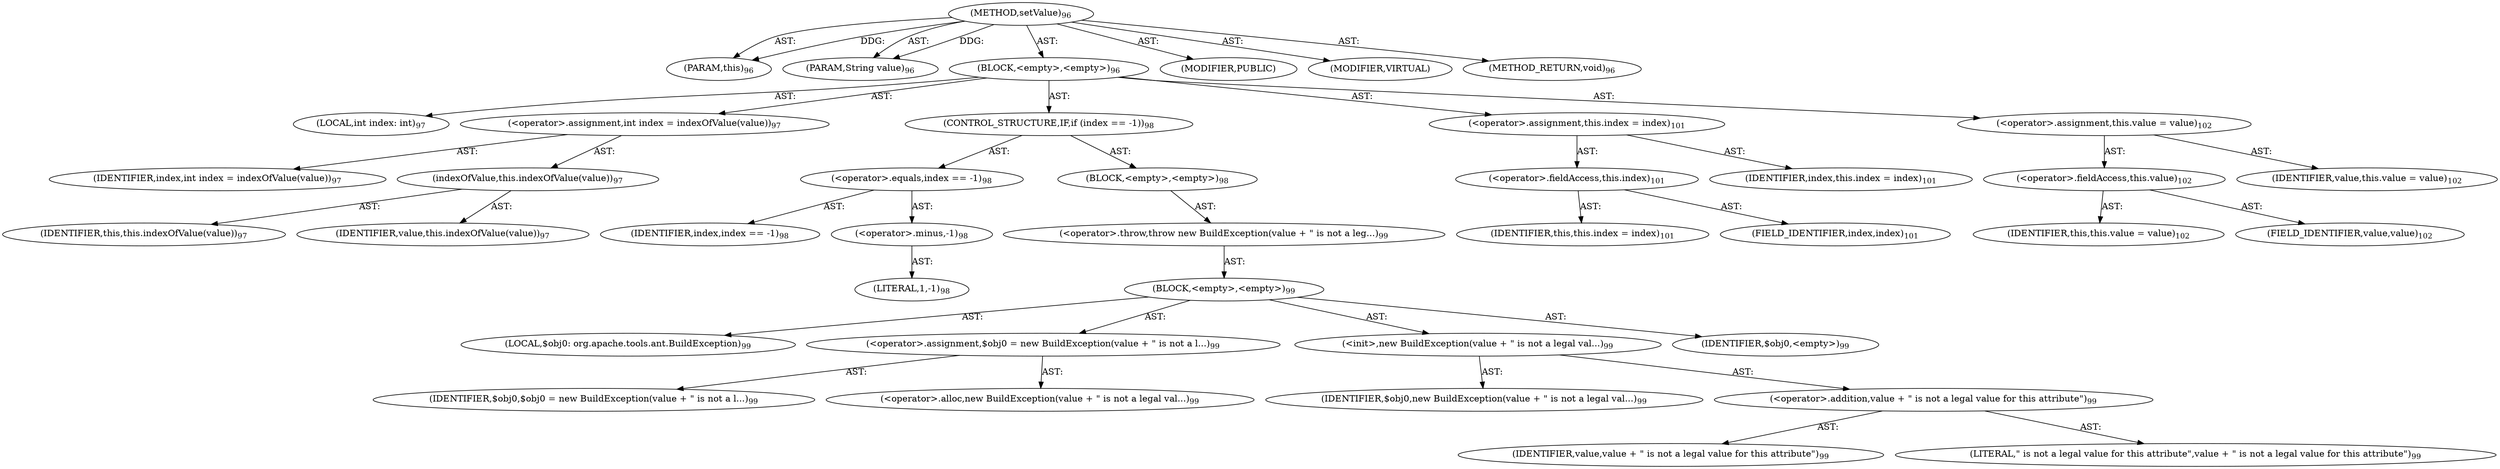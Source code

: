 digraph "setValue" {  
"111669149698" [label = <(METHOD,setValue)<SUB>96</SUB>> ]
"115964116992" [label = <(PARAM,this)<SUB>96</SUB>> ]
"115964116998" [label = <(PARAM,String value)<SUB>96</SUB>> ]
"25769803778" [label = <(BLOCK,&lt;empty&gt;,&lt;empty&gt;)<SUB>96</SUB>> ]
"94489280512" [label = <(LOCAL,int index: int)<SUB>97</SUB>> ]
"30064771075" [label = <(&lt;operator&gt;.assignment,int index = indexOfValue(value))<SUB>97</SUB>> ]
"68719476743" [label = <(IDENTIFIER,index,int index = indexOfValue(value))<SUB>97</SUB>> ]
"30064771076" [label = <(indexOfValue,this.indexOfValue(value))<SUB>97</SUB>> ]
"68719476736" [label = <(IDENTIFIER,this,this.indexOfValue(value))<SUB>97</SUB>> ]
"68719476744" [label = <(IDENTIFIER,value,this.indexOfValue(value))<SUB>97</SUB>> ]
"47244640256" [label = <(CONTROL_STRUCTURE,IF,if (index == -1))<SUB>98</SUB>> ]
"30064771077" [label = <(&lt;operator&gt;.equals,index == -1)<SUB>98</SUB>> ]
"68719476745" [label = <(IDENTIFIER,index,index == -1)<SUB>98</SUB>> ]
"30064771078" [label = <(&lt;operator&gt;.minus,-1)<SUB>98</SUB>> ]
"90194313217" [label = <(LITERAL,1,-1)<SUB>98</SUB>> ]
"25769803779" [label = <(BLOCK,&lt;empty&gt;,&lt;empty&gt;)<SUB>98</SUB>> ]
"30064771079" [label = <(&lt;operator&gt;.throw,throw new BuildException(value + &quot; is not a leg...)<SUB>99</SUB>> ]
"25769803780" [label = <(BLOCK,&lt;empty&gt;,&lt;empty&gt;)<SUB>99</SUB>> ]
"94489280513" [label = <(LOCAL,$obj0: org.apache.tools.ant.BuildException)<SUB>99</SUB>> ]
"30064771080" [label = <(&lt;operator&gt;.assignment,$obj0 = new BuildException(value + &quot; is not a l...)<SUB>99</SUB>> ]
"68719476746" [label = <(IDENTIFIER,$obj0,$obj0 = new BuildException(value + &quot; is not a l...)<SUB>99</SUB>> ]
"30064771081" [label = <(&lt;operator&gt;.alloc,new BuildException(value + &quot; is not a legal val...)<SUB>99</SUB>> ]
"30064771082" [label = <(&lt;init&gt;,new BuildException(value + &quot; is not a legal val...)<SUB>99</SUB>> ]
"68719476747" [label = <(IDENTIFIER,$obj0,new BuildException(value + &quot; is not a legal val...)<SUB>99</SUB>> ]
"30064771083" [label = <(&lt;operator&gt;.addition,value + &quot; is not a legal value for this attribute&quot;)<SUB>99</SUB>> ]
"68719476748" [label = <(IDENTIFIER,value,value + &quot; is not a legal value for this attribute&quot;)<SUB>99</SUB>> ]
"90194313218" [label = <(LITERAL,&quot; is not a legal value for this attribute&quot;,value + &quot; is not a legal value for this attribute&quot;)<SUB>99</SUB>> ]
"68719476749" [label = <(IDENTIFIER,$obj0,&lt;empty&gt;)<SUB>99</SUB>> ]
"30064771084" [label = <(&lt;operator&gt;.assignment,this.index = index)<SUB>101</SUB>> ]
"30064771085" [label = <(&lt;operator&gt;.fieldAccess,this.index)<SUB>101</SUB>> ]
"68719476737" [label = <(IDENTIFIER,this,this.index = index)<SUB>101</SUB>> ]
"55834574849" [label = <(FIELD_IDENTIFIER,index,index)<SUB>101</SUB>> ]
"68719476750" [label = <(IDENTIFIER,index,this.index = index)<SUB>101</SUB>> ]
"30064771086" [label = <(&lt;operator&gt;.assignment,this.value = value)<SUB>102</SUB>> ]
"30064771087" [label = <(&lt;operator&gt;.fieldAccess,this.value)<SUB>102</SUB>> ]
"68719476738" [label = <(IDENTIFIER,this,this.value = value)<SUB>102</SUB>> ]
"55834574850" [label = <(FIELD_IDENTIFIER,value,value)<SUB>102</SUB>> ]
"68719476751" [label = <(IDENTIFIER,value,this.value = value)<SUB>102</SUB>> ]
"133143986183" [label = <(MODIFIER,PUBLIC)> ]
"133143986184" [label = <(MODIFIER,VIRTUAL)> ]
"128849018882" [label = <(METHOD_RETURN,void)<SUB>96</SUB>> ]
  "111669149698" -> "115964116992"  [ label = "AST: "] 
  "111669149698" -> "115964116998"  [ label = "AST: "] 
  "111669149698" -> "25769803778"  [ label = "AST: "] 
  "111669149698" -> "133143986183"  [ label = "AST: "] 
  "111669149698" -> "133143986184"  [ label = "AST: "] 
  "111669149698" -> "128849018882"  [ label = "AST: "] 
  "25769803778" -> "94489280512"  [ label = "AST: "] 
  "25769803778" -> "30064771075"  [ label = "AST: "] 
  "25769803778" -> "47244640256"  [ label = "AST: "] 
  "25769803778" -> "30064771084"  [ label = "AST: "] 
  "25769803778" -> "30064771086"  [ label = "AST: "] 
  "30064771075" -> "68719476743"  [ label = "AST: "] 
  "30064771075" -> "30064771076"  [ label = "AST: "] 
  "30064771076" -> "68719476736"  [ label = "AST: "] 
  "30064771076" -> "68719476744"  [ label = "AST: "] 
  "47244640256" -> "30064771077"  [ label = "AST: "] 
  "47244640256" -> "25769803779"  [ label = "AST: "] 
  "30064771077" -> "68719476745"  [ label = "AST: "] 
  "30064771077" -> "30064771078"  [ label = "AST: "] 
  "30064771078" -> "90194313217"  [ label = "AST: "] 
  "25769803779" -> "30064771079"  [ label = "AST: "] 
  "30064771079" -> "25769803780"  [ label = "AST: "] 
  "25769803780" -> "94489280513"  [ label = "AST: "] 
  "25769803780" -> "30064771080"  [ label = "AST: "] 
  "25769803780" -> "30064771082"  [ label = "AST: "] 
  "25769803780" -> "68719476749"  [ label = "AST: "] 
  "30064771080" -> "68719476746"  [ label = "AST: "] 
  "30064771080" -> "30064771081"  [ label = "AST: "] 
  "30064771082" -> "68719476747"  [ label = "AST: "] 
  "30064771082" -> "30064771083"  [ label = "AST: "] 
  "30064771083" -> "68719476748"  [ label = "AST: "] 
  "30064771083" -> "90194313218"  [ label = "AST: "] 
  "30064771084" -> "30064771085"  [ label = "AST: "] 
  "30064771084" -> "68719476750"  [ label = "AST: "] 
  "30064771085" -> "68719476737"  [ label = "AST: "] 
  "30064771085" -> "55834574849"  [ label = "AST: "] 
  "30064771086" -> "30064771087"  [ label = "AST: "] 
  "30064771086" -> "68719476751"  [ label = "AST: "] 
  "30064771087" -> "68719476738"  [ label = "AST: "] 
  "30064771087" -> "55834574850"  [ label = "AST: "] 
  "111669149698" -> "115964116992"  [ label = "DDG: "] 
  "111669149698" -> "115964116998"  [ label = "DDG: "] 
}
